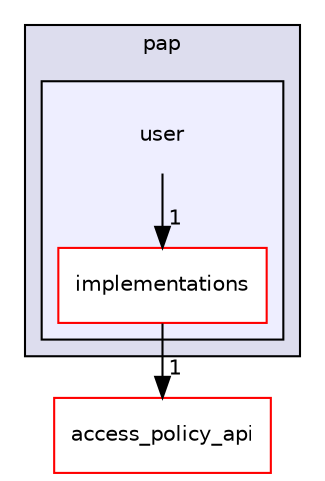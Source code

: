 digraph "access_core_api/pap/user" {
  compound=true
  node [ fontsize="10", fontname="Helvetica"];
  edge [ labelfontsize="10", labelfontname="Helvetica"];
  subgraph clusterdir_32394f9a99421897b4853896dd920dee {
    graph [ bgcolor="#ddddee", pencolor="black", label="pap" fontname="Helvetica", fontsize="10", URL="dir_32394f9a99421897b4853896dd920dee.html"]
  subgraph clusterdir_9276c6db00f109609a4c3a1faffc3720 {
    graph [ bgcolor="#eeeeff", pencolor="black", label="" URL="dir_9276c6db00f109609a4c3a1faffc3720.html"];
    dir_9276c6db00f109609a4c3a1faffc3720 [shape=plaintext label="user"];
    dir_dc672f968f8b5932538666a5be7aa737 [shape=box label="implementations" color="red" fillcolor="white" style="filled" URL="dir_dc672f968f8b5932538666a5be7aa737.html"];
  }
  }
  dir_f09f96038abb9788ce35ead44b7d19f6 [shape=box label="access_policy_api" fillcolor="white" style="filled" color="red" URL="dir_f09f96038abb9788ce35ead44b7d19f6.html"];
  dir_9276c6db00f109609a4c3a1faffc3720->dir_dc672f968f8b5932538666a5be7aa737 [headlabel="1", labeldistance=1.5 headhref="dir_000006_000007.html"];
  dir_dc672f968f8b5932538666a5be7aa737->dir_f09f96038abb9788ce35ead44b7d19f6 [headlabel="1", labeldistance=1.5 headhref="dir_000007_000014.html"];
}
